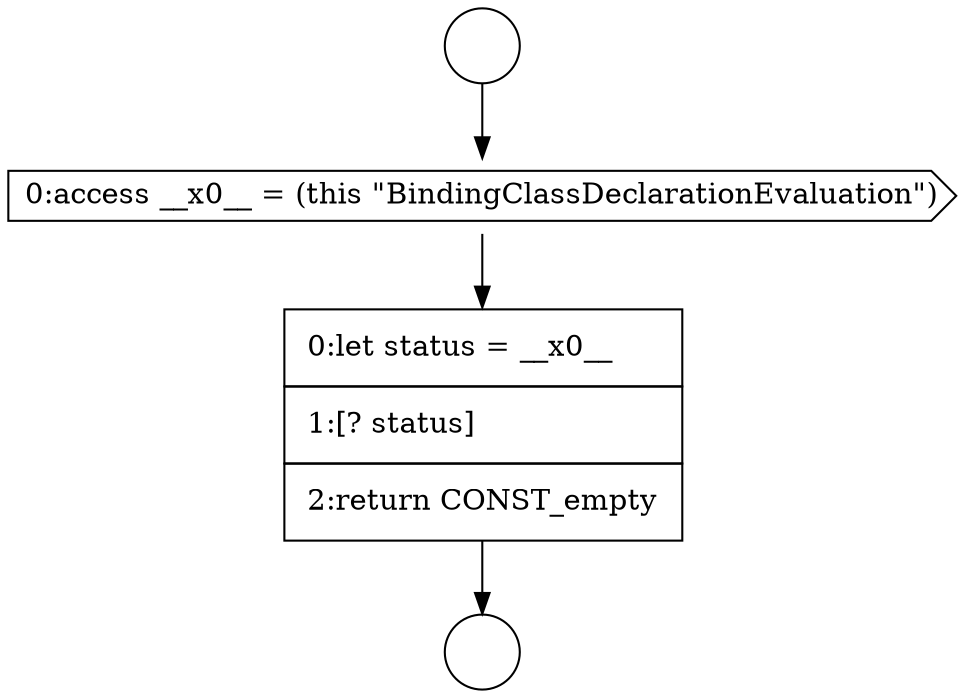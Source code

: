 digraph {
  node8566 [shape=circle label=" " color="black" fillcolor="white" style=filled]
  node8568 [shape=cds, label=<<font color="black">0:access __x0__ = (this &quot;BindingClassDeclarationEvaluation&quot;)</font>> color="black" fillcolor="white" style=filled]
  node8569 [shape=none, margin=0, label=<<font color="black">
    <table border="0" cellborder="1" cellspacing="0" cellpadding="10">
      <tr><td align="left">0:let status = __x0__</td></tr>
      <tr><td align="left">1:[? status]</td></tr>
      <tr><td align="left">2:return CONST_empty</td></tr>
    </table>
  </font>> color="black" fillcolor="white" style=filled]
  node8567 [shape=circle label=" " color="black" fillcolor="white" style=filled]
  node8566 -> node8568 [ color="black"]
  node8568 -> node8569 [ color="black"]
  node8569 -> node8567 [ color="black"]
}
